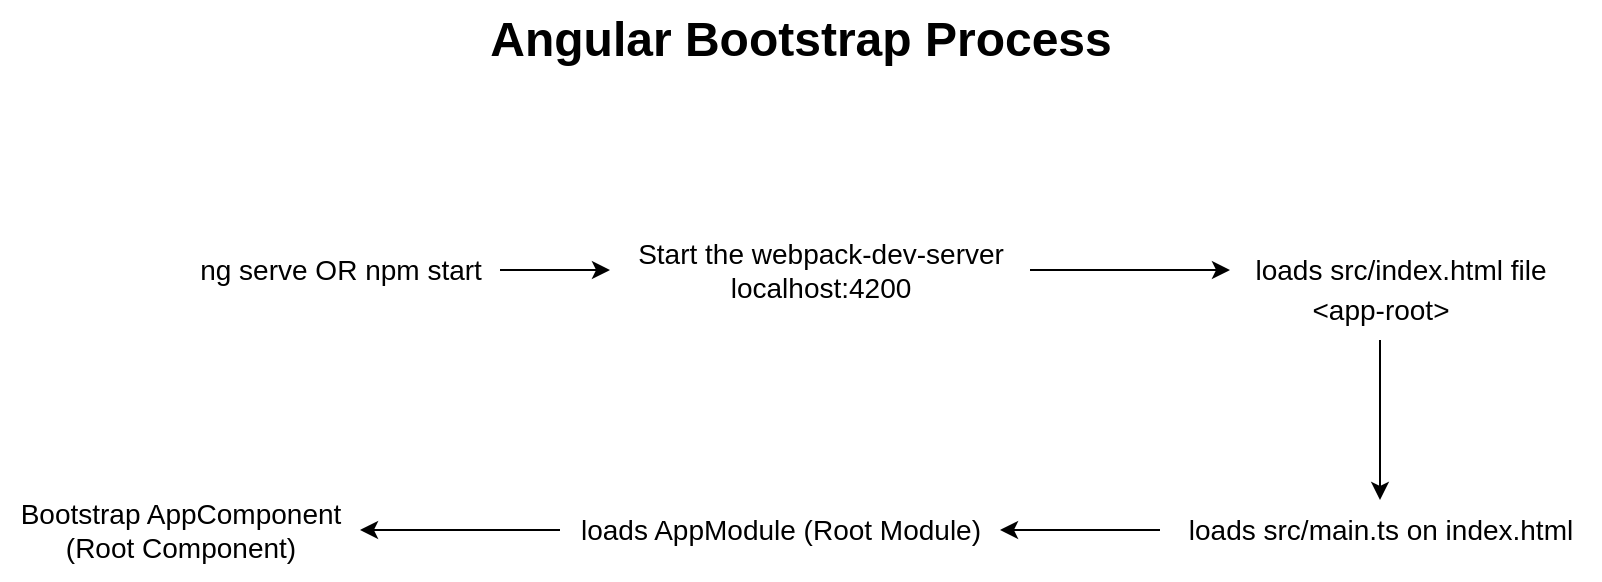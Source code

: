 <mxfile version="20.6.2" type="device" pages="3"><diagram id="ZJrtjOwTr0isLKh1iV5o" name="Page-6"><mxGraphModel dx="918" dy="518" grid="1" gridSize="10" guides="1" tooltips="1" connect="1" arrows="1" fold="1" page="1" pageScale="1" pageWidth="850" pageHeight="1100" math="0" shadow="0"><root><mxCell id="0"/><mxCell id="1" parent="0"/><mxCell id="AqSnv0RAmLg0jgwD7INV-3" value="" style="edgeStyle=orthogonalEdgeStyle;rounded=0;orthogonalLoop=1;jettySize=auto;html=1;fontSize=14;" edge="1" parent="1" source="AqSnv0RAmLg0jgwD7INV-1" target="AqSnv0RAmLg0jgwD7INV-2"><mxGeometry relative="1" as="geometry"/></mxCell><mxCell id="AqSnv0RAmLg0jgwD7INV-1" value="&lt;font style=&quot;font-size: 14px;&quot;&gt;ng serve OR npm start&lt;/font&gt;" style="text;html=1;align=center;verticalAlign=middle;resizable=0;points=[];autosize=1;strokeColor=none;fillColor=none;" vertex="1" parent="1"><mxGeometry x="115" y="250" width="160" height="30" as="geometry"/></mxCell><mxCell id="AqSnv0RAmLg0jgwD7INV-5" value="" style="edgeStyle=orthogonalEdgeStyle;rounded=0;orthogonalLoop=1;jettySize=auto;html=1;fontSize=14;" edge="1" parent="1" source="AqSnv0RAmLg0jgwD7INV-2" target="AqSnv0RAmLg0jgwD7INV-4"><mxGeometry relative="1" as="geometry"/></mxCell><mxCell id="AqSnv0RAmLg0jgwD7INV-2" value="&lt;font style=&quot;font-size: 14px;&quot;&gt;Start the webpack-dev-server&lt;br&gt;localhost:4200&lt;br&gt;&lt;/font&gt;" style="text;html=1;align=center;verticalAlign=middle;resizable=0;points=[];autosize=1;strokeColor=none;fillColor=none;fontSize=14;" vertex="1" parent="1"><mxGeometry x="330" y="240" width="210" height="50" as="geometry"/></mxCell><mxCell id="AqSnv0RAmLg0jgwD7INV-4" value="&lt;font style=&quot;font-size: 14px;&quot;&gt;loads src/index.html file&lt;br&gt;&lt;/font&gt;" style="text;html=1;align=center;verticalAlign=middle;resizable=0;points=[];autosize=1;strokeColor=none;fillColor=none;fontSize=14;" vertex="1" parent="1"><mxGeometry x="640" y="250" width="170" height="30" as="geometry"/></mxCell><mxCell id="AqSnv0RAmLg0jgwD7INV-8" value="" style="edgeStyle=orthogonalEdgeStyle;rounded=0;orthogonalLoop=1;jettySize=auto;html=1;fontSize=14;" edge="1" parent="1" source="AqSnv0RAmLg0jgwD7INV-6" target="AqSnv0RAmLg0jgwD7INV-7"><mxGeometry relative="1" as="geometry"/></mxCell><mxCell id="AqSnv0RAmLg0jgwD7INV-6" value="&amp;lt;app-root&amp;gt;" style="text;html=1;align=center;verticalAlign=middle;resizable=0;points=[];autosize=1;strokeColor=none;fillColor=none;fontSize=14;" vertex="1" parent="1"><mxGeometry x="670" y="270" width="90" height="30" as="geometry"/></mxCell><mxCell id="AqSnv0RAmLg0jgwD7INV-10" value="" style="edgeStyle=orthogonalEdgeStyle;rounded=0;orthogonalLoop=1;jettySize=auto;html=1;fontSize=14;" edge="1" parent="1" source="AqSnv0RAmLg0jgwD7INV-7" target="AqSnv0RAmLg0jgwD7INV-9"><mxGeometry relative="1" as="geometry"/></mxCell><mxCell id="AqSnv0RAmLg0jgwD7INV-7" value="loads src/main.ts on index.html" style="text;html=1;align=center;verticalAlign=middle;resizable=0;points=[];autosize=1;strokeColor=none;fillColor=none;fontSize=14;" vertex="1" parent="1"><mxGeometry x="605" y="380" width="220" height="30" as="geometry"/></mxCell><mxCell id="AqSnv0RAmLg0jgwD7INV-12" value="" style="edgeStyle=orthogonalEdgeStyle;rounded=0;orthogonalLoop=1;jettySize=auto;html=1;fontSize=14;" edge="1" parent="1" source="AqSnv0RAmLg0jgwD7INV-9" target="AqSnv0RAmLg0jgwD7INV-11"><mxGeometry relative="1" as="geometry"/></mxCell><mxCell id="AqSnv0RAmLg0jgwD7INV-9" value="loads AppModule (Root Module)" style="text;html=1;align=center;verticalAlign=middle;resizable=0;points=[];autosize=1;strokeColor=none;fillColor=none;fontSize=14;" vertex="1" parent="1"><mxGeometry x="305" y="380" width="220" height="30" as="geometry"/></mxCell><mxCell id="AqSnv0RAmLg0jgwD7INV-11" value="Bootstrap AppComponent&lt;br&gt;(Root Component)" style="text;html=1;align=center;verticalAlign=middle;resizable=0;points=[];autosize=1;strokeColor=none;fillColor=none;fontSize=14;" vertex="1" parent="1"><mxGeometry x="25" y="370" width="180" height="50" as="geometry"/></mxCell><mxCell id="AqSnv0RAmLg0jgwD7INV-13" value="Angular Bootstrap Process" style="text;strokeColor=none;fillColor=none;html=1;fontSize=24;fontStyle=1;verticalAlign=middle;align=center;" vertex="1" parent="1"><mxGeometry x="375" y="130" width="100" height="40" as="geometry"/></mxCell></root></mxGraphModel></diagram><diagram id="eHMHoivS15ufL4Q2vjQ6" name="Page-2"><mxGraphModel dx="918" dy="518" grid="1" gridSize="10" guides="1" tooltips="1" connect="1" arrows="1" fold="1" page="1" pageScale="1" pageWidth="850" pageHeight="1100" math="0" shadow="0"><root><mxCell id="0"/><mxCell id="1" parent="0"/><mxCell id="lbCwENEB_JbTkujRMAbU-4" style="edgeStyle=orthogonalEdgeStyle;rounded=0;orthogonalLoop=1;jettySize=auto;html=1;exitX=0.5;exitY=0;exitDx=0;exitDy=0;entryX=0.5;entryY=0;entryDx=0;entryDy=0;fontSize=14;" edge="1" parent="1" source="lbCwENEB_JbTkujRMAbU-1" target="lbCwENEB_JbTkujRMAbU-2"><mxGeometry relative="1" as="geometry"><Array as="points"><mxPoint x="220" y="180"/><mxPoint x="580" y="180"/></Array></mxGeometry></mxCell><mxCell id="lbCwENEB_JbTkujRMAbU-1" value="Class" style="rounded=0;whiteSpace=wrap;html=1;fontSize=14;" vertex="1" parent="1"><mxGeometry x="160" y="240" width="120" height="60" as="geometry"/></mxCell><mxCell id="lbCwENEB_JbTkujRMAbU-6" style="edgeStyle=orthogonalEdgeStyle;rounded=0;orthogonalLoop=1;jettySize=auto;html=1;exitX=0.5;exitY=1;exitDx=0;exitDy=0;entryX=0.5;entryY=1;entryDx=0;entryDy=0;fontSize=14;" edge="1" parent="1" source="lbCwENEB_JbTkujRMAbU-2" target="lbCwENEB_JbTkujRMAbU-1"><mxGeometry relative="1" as="geometry"><Array as="points"><mxPoint x="580" y="350"/><mxPoint x="220" y="350"/></Array></mxGeometry></mxCell><mxCell id="lbCwENEB_JbTkujRMAbU-2" value="Template" style="rounded=0;whiteSpace=wrap;html=1;fontSize=14;" vertex="1" parent="1"><mxGeometry x="520" y="240" width="120" height="60" as="geometry"/></mxCell><mxCell id="lbCwENEB_JbTkujRMAbU-3" value="Data / Model" style="text;html=1;align=center;verticalAlign=middle;resizable=0;points=[];autosize=1;strokeColor=none;fillColor=none;fontSize=14;" vertex="1" parent="1"><mxGeometry x="40" y="255" width="100" height="30" as="geometry"/></mxCell><mxCell id="lbCwENEB_JbTkujRMAbU-5" value="[ Property Binding ] / {{ Angular Expression }}" style="text;html=1;align=center;verticalAlign=middle;resizable=0;points=[];autosize=1;strokeColor=none;fillColor=none;fontSize=14;" vertex="1" parent="1"><mxGeometry x="270" y="140" width="300" height="30" as="geometry"/></mxCell><mxCell id="lbCwENEB_JbTkujRMAbU-7" value="( Event Binding )" style="text;html=1;align=center;verticalAlign=middle;resizable=0;points=[];autosize=1;strokeColor=none;fillColor=none;fontSize=14;" vertex="1" parent="1"><mxGeometry x="330" y="360" width="130" height="30" as="geometry"/></mxCell><mxCell id="lbCwENEB_JbTkujRMAbU-8" value="2 way data binding =&amp;gt; [ PB ] + ( EB )" style="text;html=1;align=center;verticalAlign=middle;resizable=0;points=[];autosize=1;strokeColor=none;fillColor=none;fontSize=14;" vertex="1" parent="1"><mxGeometry x="270" y="415" width="250" height="30" as="geometry"/></mxCell><mxCell id="lbCwENEB_JbTkujRMAbU-9" value="Banana in the box =&amp;gt;&lt;b&gt; [ ( ngModel ) ]&lt;/b&gt;" style="text;html=1;align=center;verticalAlign=middle;resizable=0;points=[];autosize=1;strokeColor=none;fillColor=none;fontSize=14;" vertex="1" parent="1"><mxGeometry x="265" y="455" width="250" height="30" as="geometry"/></mxCell><mxCell id="lbCwENEB_JbTkujRMAbU-10" value="Data Binding in Angular" style="text;strokeColor=none;fillColor=none;html=1;fontSize=24;fontStyle=1;verticalAlign=middle;align=center;" vertex="1" parent="1"><mxGeometry x="360" y="60" width="100" height="30" as="geometry"/></mxCell></root></mxGraphModel></diagram><diagram id="5HUUP_PdbQ9VLzpKuBcG" name="Page-3"><mxGraphModel dx="918" dy="518" grid="1" gridSize="10" guides="1" tooltips="1" connect="1" arrows="1" fold="1" page="1" pageScale="1" pageWidth="850" pageHeight="1100" math="0" shadow="0"><root><mxCell id="0"/><mxCell id="1" parent="0"/><mxCell id="SaztmjfllKhLwcN4VZB3-4" value="" style="edgeStyle=orthogonalEdgeStyle;rounded=0;orthogonalLoop=1;jettySize=auto;html=1;fontSize=14;" edge="1" parent="1" source="SaztmjfllKhLwcN4VZB3-1" target="SaztmjfllKhLwcN4VZB3-3"><mxGeometry relative="1" as="geometry"/></mxCell><mxCell id="SaztmjfllKhLwcN4VZB3-1" value="App Comp" style="rounded=0;whiteSpace=wrap;html=1;fontSize=14;" vertex="1" parent="1"><mxGeometry x="365" y="130" width="120" height="60" as="geometry"/></mxCell><mxCell id="SaztmjfllKhLwcN4VZB3-9" style="edgeStyle=orthogonalEdgeStyle;rounded=0;orthogonalLoop=1;jettySize=auto;html=1;exitX=0;exitY=0.5;exitDx=0;exitDy=0;entryX=0;entryY=0.5;entryDx=0;entryDy=0;fontSize=14;" edge="1" parent="1" source="SaztmjfllKhLwcN4VZB3-3" target="SaztmjfllKhLwcN4VZB3-6"><mxGeometry relative="1" as="geometry"><Array as="points"><mxPoint x="310" y="300"/><mxPoint x="310" y="510"/></Array></mxGeometry></mxCell><mxCell id="SaztmjfllKhLwcN4VZB3-3" value="Users Comp" style="whiteSpace=wrap;html=1;fontSize=14;rounded=0;" vertex="1" parent="1"><mxGeometry x="365" y="270" width="120" height="60" as="geometry"/></mxCell><mxCell id="SaztmjfllKhLwcN4VZB3-12" style="edgeStyle=orthogonalEdgeStyle;rounded=0;orthogonalLoop=1;jettySize=auto;html=1;exitX=1;exitY=0.5;exitDx=0;exitDy=0;entryX=1;entryY=0.5;entryDx=0;entryDy=0;fontSize=14;" edge="1" parent="1" source="SaztmjfllKhLwcN4VZB3-6" target="SaztmjfllKhLwcN4VZB3-3"><mxGeometry relative="1" as="geometry"><Array as="points"><mxPoint x="540" y="510"/><mxPoint x="540" y="300"/></Array></mxGeometry></mxCell><mxCell id="SaztmjfllKhLwcN4VZB3-6" value="UserInfo Comp" style="whiteSpace=wrap;html=1;fontSize=14;rounded=0;" vertex="1" parent="1"><mxGeometry x="365" y="480" width="120" height="60" as="geometry"/></mxCell><mxCell id="SaztmjfllKhLwcN4VZB3-8" value="user = { }" style="text;html=1;align=center;verticalAlign=middle;resizable=0;points=[];autosize=1;strokeColor=none;fillColor=none;fontSize=14;" vertex="1" parent="1"><mxGeometry x="345" y="240" width="80" height="30" as="geometry"/></mxCell><mxCell id="SaztmjfllKhLwcN4VZB3-10" value="[ Property Binding ]" style="text;html=1;align=center;verticalAlign=middle;resizable=0;points=[];autosize=1;strokeColor=none;fillColor=none;fontSize=14;" vertex="1" parent="1"><mxGeometry x="170" y="270" width="140" height="30" as="geometry"/></mxCell><mxCell id="SaztmjfllKhLwcN4VZB3-11" value="@Input()" style="text;html=1;align=center;verticalAlign=middle;resizable=0;points=[];autosize=1;strokeColor=none;fillColor=none;fontSize=14;" vertex="1" parent="1"><mxGeometry x="200" y="505" width="80" height="30" as="geometry"/></mxCell><mxCell id="SaztmjfllKhLwcN4VZB3-14" value="@Output() + EventEmitter" style="text;html=1;align=center;verticalAlign=middle;resizable=0;points=[];autosize=1;strokeColor=none;fillColor=none;fontSize=14;" vertex="1" parent="1"><mxGeometry x="510" y="510" width="190" height="30" as="geometry"/></mxCell><mxCell id="SaztmjfllKhLwcN4VZB3-15" value="( Event Binding )" style="text;html=1;align=center;verticalAlign=middle;resizable=0;points=[];autosize=1;strokeColor=none;fillColor=none;fontSize=14;" vertex="1" parent="1"><mxGeometry x="535" y="265" width="130" height="30" as="geometry"/></mxCell><mxCell id="SaztmjfllKhLwcN4VZB3-16" value="Nested Component Communication" style="text;strokeColor=none;fillColor=none;html=1;fontSize=24;fontStyle=1;verticalAlign=middle;align=center;" vertex="1" parent="1"><mxGeometry x="375" y="60" width="100" height="40" as="geometry"/></mxCell></root></mxGraphModel></diagram></mxfile>